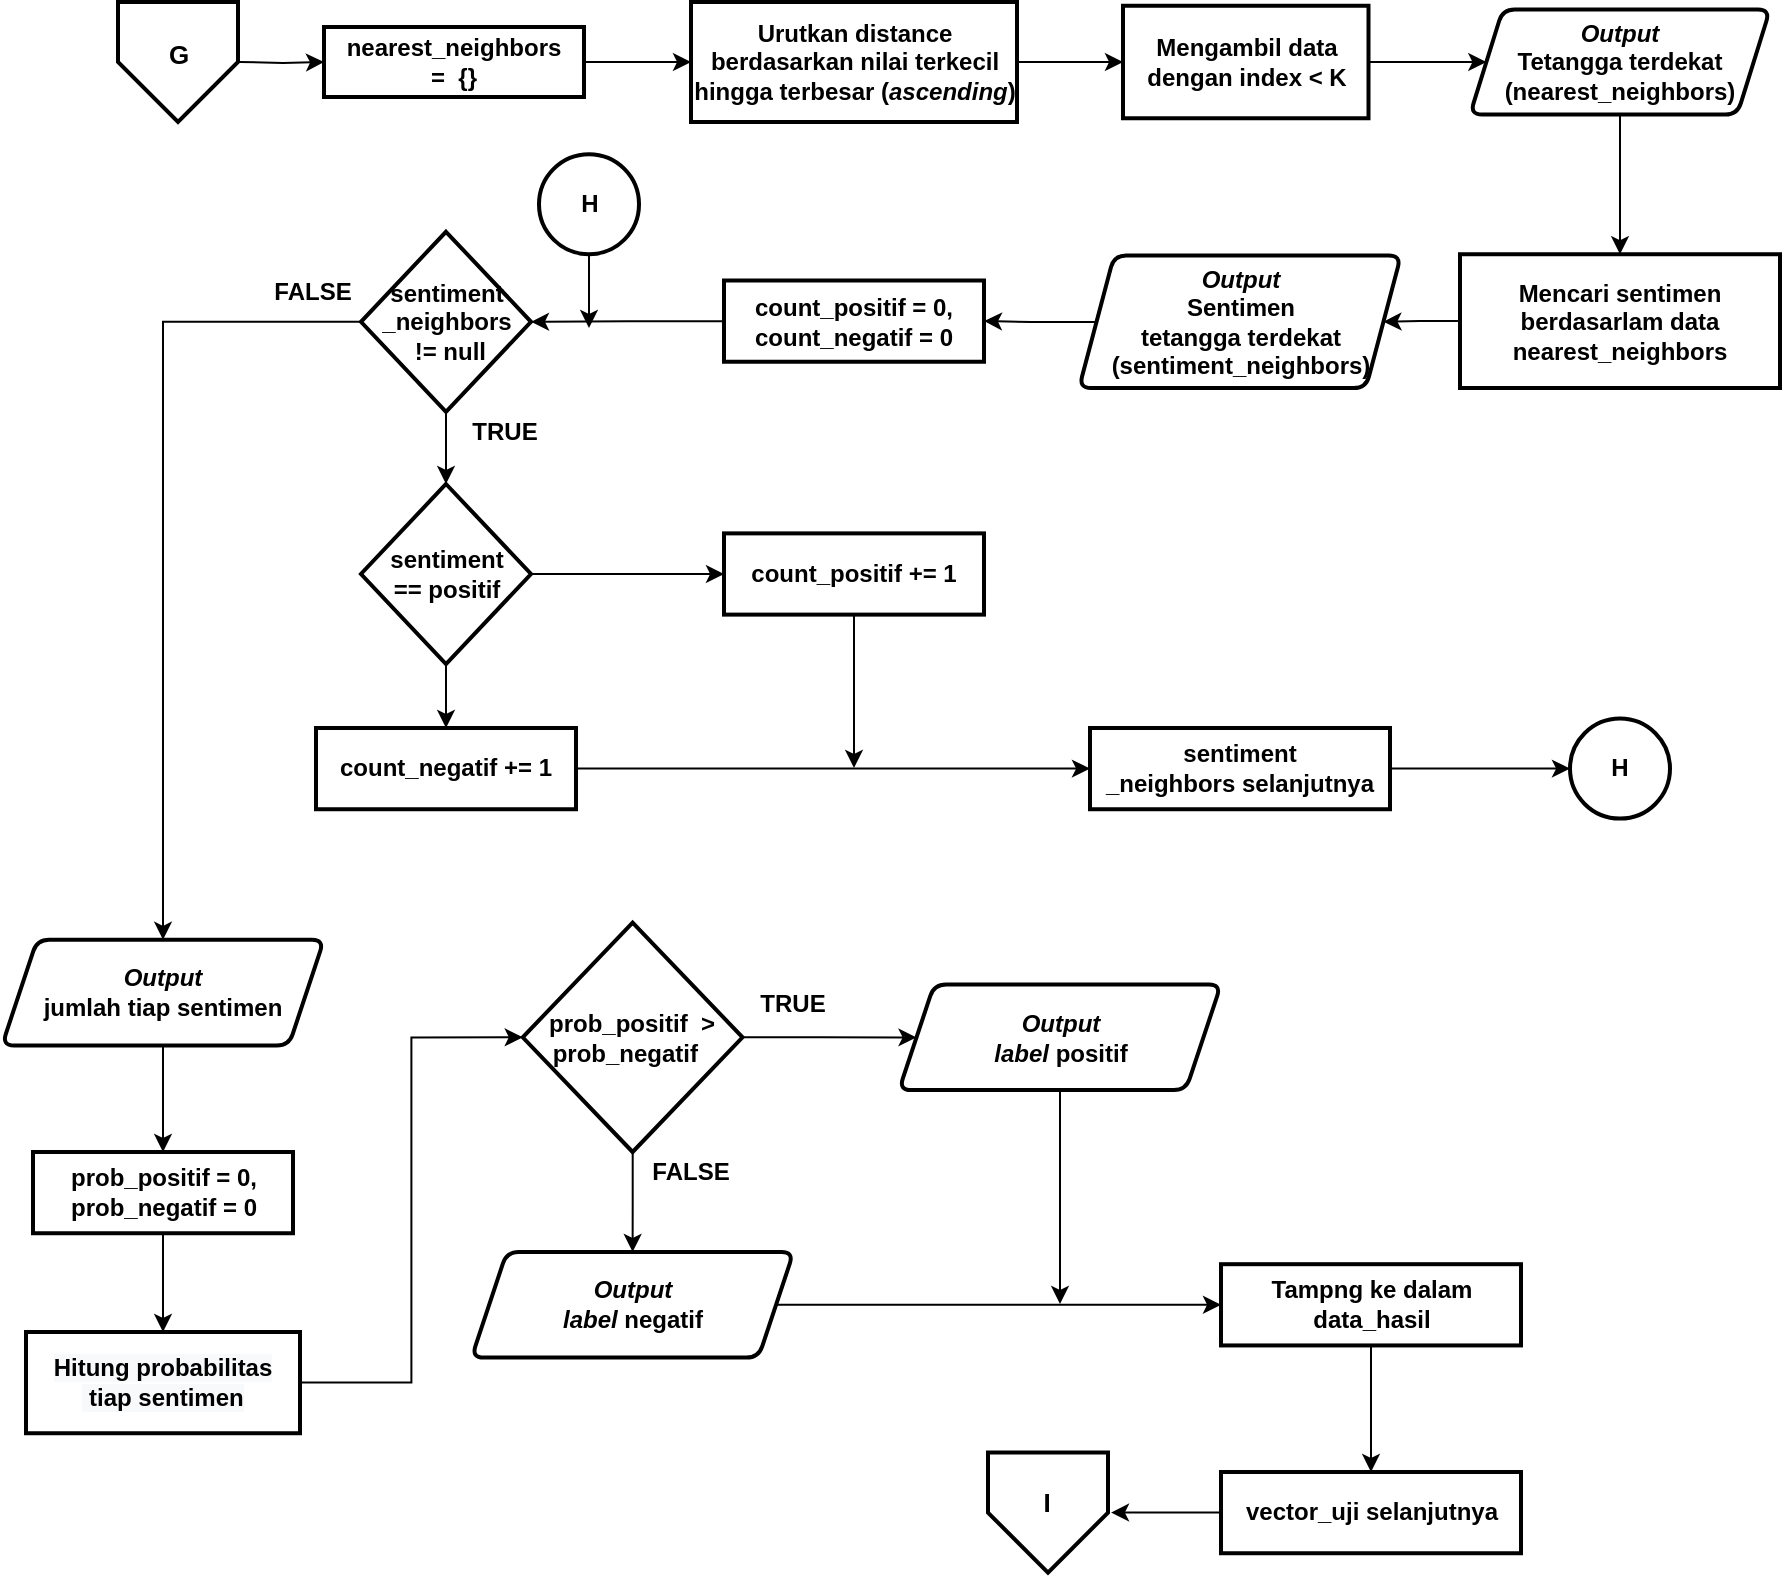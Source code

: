 <mxfile version="14.2.9" type="device"><diagram id="69oSUe1p_X5P3evOlQN-" name="Page-1"><mxGraphModel dx="1019" dy="-677" grid="1" gridSize="10" guides="1" tooltips="1" connect="1" arrows="1" fold="1" page="1" pageScale="1" pageWidth="827" pageHeight="1169" math="0" shadow="0"><root><mxCell id="0"/><mxCell id="1" parent="0"/><mxCell id="XGfh5eem-Rkpd1pJTMGg-69" style="edgeStyle=orthogonalEdgeStyle;rounded=0;orthogonalLoop=1;jettySize=auto;html=1;entryX=0;entryY=0.5;entryDx=0;entryDy=0;" parent="1" target="XGfh5eem-Rkpd1pJTMGg-68" edge="1"><mxGeometry relative="1" as="geometry"><mxPoint x="145" y="1435" as="sourcePoint"/></mxGeometry></mxCell><mxCell id="XGfh5eem-Rkpd1pJTMGg-65" style="edgeStyle=orthogonalEdgeStyle;rounded=0;orthogonalLoop=1;jettySize=auto;html=1;entryX=0;entryY=0.5;entryDx=0;entryDy=0;" parent="1" source="XGfh5eem-Rkpd1pJTMGg-62" target="XGfh5eem-Rkpd1pJTMGg-64" edge="1"><mxGeometry relative="1" as="geometry"/></mxCell><mxCell id="XGfh5eem-Rkpd1pJTMGg-62" value="Urutkan distance berdasarkan nilai terkecil hingga terbesar (&lt;i&gt;ascending&lt;/i&gt;)" style="rounded=1;whiteSpace=wrap;html=1;absoluteArcSize=1;arcSize=0;strokeWidth=2;fontStyle=1" parent="1" vertex="1"><mxGeometry x="370.5" y="1405" width="163" height="60" as="geometry"/></mxCell><mxCell id="XGfh5eem-Rkpd1pJTMGg-71" style="edgeStyle=orthogonalEdgeStyle;rounded=0;orthogonalLoop=1;jettySize=auto;html=1;entryX=0;entryY=0.5;entryDx=0;entryDy=0;" parent="1" source="XGfh5eem-Rkpd1pJTMGg-64" target="XGfh5eem-Rkpd1pJTMGg-66" edge="1"><mxGeometry relative="1" as="geometry"/></mxCell><mxCell id="XGfh5eem-Rkpd1pJTMGg-64" value="&lt;span&gt;Mengambil data dengan index &amp;lt; K&lt;/span&gt;" style="rounded=1;whiteSpace=wrap;html=1;absoluteArcSize=1;arcSize=0;strokeWidth=2;fontStyle=1" parent="1" vertex="1"><mxGeometry x="586.5" y="1406.88" width="122.75" height="56.25" as="geometry"/></mxCell><mxCell id="XGfh5eem-Rkpd1pJTMGg-77" style="edgeStyle=orthogonalEdgeStyle;rounded=0;orthogonalLoop=1;jettySize=auto;html=1;entryX=0.5;entryY=0;entryDx=0;entryDy=0;" parent="1" source="XGfh5eem-Rkpd1pJTMGg-66" target="XGfh5eem-Rkpd1pJTMGg-74" edge="1"><mxGeometry relative="1" as="geometry"/></mxCell><mxCell id="XGfh5eem-Rkpd1pJTMGg-66" value="&lt;i&gt;Output&lt;/i&gt;&lt;br&gt;Tetangga terdekat&lt;br&gt;(nearest_neighbors)" style="shape=parallelogram;html=1;strokeWidth=2;perimeter=parallelogramPerimeter;whiteSpace=wrap;rounded=1;arcSize=12;size=0.109;fontStyle=1" parent="1" vertex="1"><mxGeometry x="760" y="1408.76" width="150" height="52.5" as="geometry"/></mxCell><mxCell id="XGfh5eem-Rkpd1pJTMGg-70" style="edgeStyle=orthogonalEdgeStyle;rounded=0;orthogonalLoop=1;jettySize=auto;html=1;entryX=0;entryY=0.5;entryDx=0;entryDy=0;" parent="1" source="XGfh5eem-Rkpd1pJTMGg-68" target="XGfh5eem-Rkpd1pJTMGg-62" edge="1"><mxGeometry relative="1" as="geometry"/></mxCell><mxCell id="XGfh5eem-Rkpd1pJTMGg-68" value="nearest_neighbors&lt;br&gt;&lt;span&gt;=&amp;nbsp; {}&lt;/span&gt;" style="rounded=1;whiteSpace=wrap;html=1;absoluteArcSize=1;arcSize=0;strokeWidth=2;fontStyle=1" parent="1" vertex="1"><mxGeometry x="187" y="1417.5" width="130" height="35" as="geometry"/></mxCell><mxCell id="XGfh5eem-Rkpd1pJTMGg-82" style="edgeStyle=orthogonalEdgeStyle;rounded=0;orthogonalLoop=1;jettySize=auto;html=1;entryX=1;entryY=0.5;entryDx=0;entryDy=0;" parent="1" source="XGfh5eem-Rkpd1pJTMGg-74" target="XGfh5eem-Rkpd1pJTMGg-81" edge="1"><mxGeometry relative="1" as="geometry"/></mxCell><mxCell id="XGfh5eem-Rkpd1pJTMGg-74" value="Mencari sentimen&lt;br&gt;berdasarlam data nearest_neighbors" style="rounded=1;whiteSpace=wrap;html=1;absoluteArcSize=1;arcSize=0;strokeWidth=2;fontStyle=1" parent="1" vertex="1"><mxGeometry x="755" y="1531.12" width="160" height="66.88" as="geometry"/></mxCell><mxCell id="XGfh5eem-Rkpd1pJTMGg-84" style="edgeStyle=orthogonalEdgeStyle;rounded=0;orthogonalLoop=1;jettySize=auto;html=1;entryX=1;entryY=0.5;entryDx=0;entryDy=0;" parent="1" source="XGfh5eem-Rkpd1pJTMGg-81" target="XGfh5eem-Rkpd1pJTMGg-83" edge="1"><mxGeometry relative="1" as="geometry"/></mxCell><mxCell id="XGfh5eem-Rkpd1pJTMGg-81" value="&lt;i&gt;Output&lt;/i&gt;&lt;br&gt;Sentimen &lt;br&gt;tetangga terdekat&lt;br&gt;(sentiment_neighbors)" style="shape=parallelogram;html=1;strokeWidth=2;perimeter=parallelogramPerimeter;whiteSpace=wrap;rounded=1;arcSize=12;size=0.109;fontStyle=1" parent="1" vertex="1"><mxGeometry x="564.5" y="1531.75" width="161" height="66.25" as="geometry"/></mxCell><mxCell id="XGfh5eem-Rkpd1pJTMGg-86" style="edgeStyle=orthogonalEdgeStyle;rounded=0;orthogonalLoop=1;jettySize=auto;html=1;" parent="1" source="XGfh5eem-Rkpd1pJTMGg-83" target="XGfh5eem-Rkpd1pJTMGg-85" edge="1"><mxGeometry relative="1" as="geometry"/></mxCell><mxCell id="XGfh5eem-Rkpd1pJTMGg-83" value="count_positif = 0,&lt;br&gt;&lt;span style=&quot;font-size: 12px&quot;&gt;count_negatif = 0&lt;/span&gt;" style="rounded=1;whiteSpace=wrap;html=1;absoluteArcSize=1;arcSize=0;strokeWidth=2;fontStyle=1" parent="1" vertex="1"><mxGeometry x="387" y="1544.25" width="130" height="40.62" as="geometry"/></mxCell><mxCell id="XGfh5eem-Rkpd1pJTMGg-89" style="edgeStyle=orthogonalEdgeStyle;rounded=0;orthogonalLoop=1;jettySize=auto;html=1;entryX=0.5;entryY=0;entryDx=0;entryDy=0;entryPerimeter=0;" parent="1" source="XGfh5eem-Rkpd1pJTMGg-85" target="XGfh5eem-Rkpd1pJTMGg-87" edge="1"><mxGeometry relative="1" as="geometry"/></mxCell><mxCell id="XGfh5eem-Rkpd1pJTMGg-118" style="edgeStyle=orthogonalEdgeStyle;rounded=0;orthogonalLoop=1;jettySize=auto;html=1;entryX=0.5;entryY=0;entryDx=0;entryDy=0;" parent="1" source="XGfh5eem-Rkpd1pJTMGg-85" target="XGfh5eem-Rkpd1pJTMGg-117" edge="1"><mxGeometry relative="1" as="geometry"/></mxCell><mxCell id="XGfh5eem-Rkpd1pJTMGg-85" value="&lt;span style=&quot;font-size: 12px&quot;&gt;sentiment&lt;br&gt;_neighbors&lt;br&gt;&lt;/span&gt;&lt;b&gt;&amp;nbsp;!= null&lt;/b&gt;" style="strokeWidth=2;html=1;shape=mxgraph.flowchart.decision;whiteSpace=wrap;fontStyle=1" parent="1" vertex="1"><mxGeometry x="205.5" y="1519.88" width="85" height="90" as="geometry"/></mxCell><mxCell id="XGfh5eem-Rkpd1pJTMGg-95" style="edgeStyle=orthogonalEdgeStyle;rounded=0;orthogonalLoop=1;jettySize=auto;html=1;entryX=0;entryY=0.5;entryDx=0;entryDy=0;" parent="1" source="XGfh5eem-Rkpd1pJTMGg-87" target="XGfh5eem-Rkpd1pJTMGg-91" edge="1"><mxGeometry relative="1" as="geometry"/></mxCell><mxCell id="XGfh5eem-Rkpd1pJTMGg-97" style="edgeStyle=orthogonalEdgeStyle;rounded=0;orthogonalLoop=1;jettySize=auto;html=1;entryX=0.5;entryY=0;entryDx=0;entryDy=0;" parent="1" source="XGfh5eem-Rkpd1pJTMGg-87" target="XGfh5eem-Rkpd1pJTMGg-93" edge="1"><mxGeometry relative="1" as="geometry"/></mxCell><mxCell id="XGfh5eem-Rkpd1pJTMGg-87" value="&lt;span style=&quot;font-size: 12px&quot;&gt;sentiment&lt;br&gt;== positif&lt;br&gt;&lt;/span&gt;" style="strokeWidth=2;html=1;shape=mxgraph.flowchart.decision;whiteSpace=wrap;fontStyle=1" parent="1" vertex="1"><mxGeometry x="205.5" y="1646" width="85" height="90" as="geometry"/></mxCell><mxCell id="XGfh5eem-Rkpd1pJTMGg-101" style="edgeStyle=orthogonalEdgeStyle;rounded=0;orthogonalLoop=1;jettySize=auto;html=1;" parent="1" source="XGfh5eem-Rkpd1pJTMGg-91" edge="1"><mxGeometry relative="1" as="geometry"><mxPoint x="452" y="1788" as="targetPoint"/></mxGeometry></mxCell><mxCell id="XGfh5eem-Rkpd1pJTMGg-91" value="count_positif += 1" style="rounded=1;whiteSpace=wrap;html=1;absoluteArcSize=1;arcSize=0;strokeWidth=2;fontStyle=1" parent="1" vertex="1"><mxGeometry x="387" y="1670.69" width="130" height="40.62" as="geometry"/></mxCell><mxCell id="XGfh5eem-Rkpd1pJTMGg-99" style="edgeStyle=orthogonalEdgeStyle;rounded=0;orthogonalLoop=1;jettySize=auto;html=1;entryX=0;entryY=0.5;entryDx=0;entryDy=0;" parent="1" source="XGfh5eem-Rkpd1pJTMGg-93" target="XGfh5eem-Rkpd1pJTMGg-100" edge="1"><mxGeometry relative="1" as="geometry"><mxPoint x="560" y="1788.31" as="targetPoint"/></mxGeometry></mxCell><mxCell id="XGfh5eem-Rkpd1pJTMGg-93" value="count_negatif += 1" style="rounded=1;whiteSpace=wrap;html=1;absoluteArcSize=1;arcSize=0;strokeWidth=2;fontStyle=1" parent="1" vertex="1"><mxGeometry x="183" y="1768" width="130" height="40.62" as="geometry"/></mxCell><mxCell id="XGfh5eem-Rkpd1pJTMGg-103" style="edgeStyle=orthogonalEdgeStyle;rounded=0;orthogonalLoop=1;jettySize=auto;html=1;entryX=0;entryY=0.5;entryDx=0;entryDy=0;entryPerimeter=0;" parent="1" source="XGfh5eem-Rkpd1pJTMGg-100" target="XGfh5eem-Rkpd1pJTMGg-102" edge="1"><mxGeometry relative="1" as="geometry"/></mxCell><mxCell id="XGfh5eem-Rkpd1pJTMGg-100" value="sentiment&lt;br&gt;_neighbors selanjutnya" style="rounded=1;whiteSpace=wrap;html=1;absoluteArcSize=1;arcSize=0;strokeWidth=2;fontStyle=1" parent="1" vertex="1"><mxGeometry x="570" y="1768" width="150" height="40.62" as="geometry"/></mxCell><mxCell id="XGfh5eem-Rkpd1pJTMGg-102" value="H" style="strokeWidth=2;html=1;shape=mxgraph.flowchart.start_2;whiteSpace=wrap;fontStyle=1" parent="1" vertex="1"><mxGeometry x="810" y="1763.31" width="50" height="50" as="geometry"/></mxCell><mxCell id="XGfh5eem-Rkpd1pJTMGg-110" style="edgeStyle=orthogonalEdgeStyle;rounded=0;orthogonalLoop=1;jettySize=auto;html=1;" parent="1" source="XGfh5eem-Rkpd1pJTMGg-108" edge="1"><mxGeometry relative="1" as="geometry"><mxPoint x="319.5" y="1568" as="targetPoint"/></mxGeometry></mxCell><mxCell id="XGfh5eem-Rkpd1pJTMGg-108" value="H" style="strokeWidth=2;html=1;shape=mxgraph.flowchart.start_2;whiteSpace=wrap;fontStyle=1" parent="1" vertex="1"><mxGeometry x="294.5" y="1481.12" width="50" height="50" as="geometry"/></mxCell><mxCell id="XGfh5eem-Rkpd1pJTMGg-133" style="edgeStyle=orthogonalEdgeStyle;rounded=0;orthogonalLoop=1;jettySize=auto;html=1;" parent="1" source="XGfh5eem-Rkpd1pJTMGg-113" target="XGfh5eem-Rkpd1pJTMGg-114" edge="1"><mxGeometry relative="1" as="geometry"/></mxCell><mxCell id="XGfh5eem-Rkpd1pJTMGg-113" value="prob_positif = 0,&lt;br&gt;&lt;span style=&quot;font-size: 12px&quot;&gt;prob_negatif = 0&lt;/span&gt;" style="rounded=1;whiteSpace=wrap;html=1;absoluteArcSize=1;arcSize=0;strokeWidth=2;fontStyle=1" parent="1" vertex="1"><mxGeometry x="41.5" y="1980" width="130" height="40.62" as="geometry"/></mxCell><mxCell id="XGfh5eem-Rkpd1pJTMGg-123" style="edgeStyle=orthogonalEdgeStyle;rounded=0;orthogonalLoop=1;jettySize=auto;html=1;entryX=0;entryY=0.5;entryDx=0;entryDy=0;entryPerimeter=0;" parent="1" source="XGfh5eem-Rkpd1pJTMGg-114" target="XGfh5eem-Rkpd1pJTMGg-122" edge="1"><mxGeometry relative="1" as="geometry"/></mxCell><mxCell id="XGfh5eem-Rkpd1pJTMGg-114" value="&lt;span style=&quot;color: rgb(0 , 0 , 0) ; font-family: &amp;#34;helvetica&amp;#34; ; font-size: 12px ; font-style: normal ; font-weight: 700 ; letter-spacing: normal ; text-align: center ; text-indent: 0px ; text-transform: none ; word-spacing: 0px ; background-color: rgb(248 , 249 , 250) ; display: inline ; float: none&quot;&gt;Hitung probabilitas&lt;br&gt;&amp;nbsp;tiap sentimen&lt;br&gt;&lt;/span&gt;" style="rounded=1;whiteSpace=wrap;html=1;absoluteArcSize=1;arcSize=0;strokeWidth=2;fontStyle=1" parent="1" vertex="1"><mxGeometry x="38" y="2070" width="137" height="50.62" as="geometry"/></mxCell><mxCell id="XGfh5eem-Rkpd1pJTMGg-132" style="edgeStyle=orthogonalEdgeStyle;rounded=0;orthogonalLoop=1;jettySize=auto;html=1;entryX=0.5;entryY=0;entryDx=0;entryDy=0;" parent="1" source="XGfh5eem-Rkpd1pJTMGg-117" target="XGfh5eem-Rkpd1pJTMGg-113" edge="1"><mxGeometry relative="1" as="geometry"/></mxCell><mxCell id="XGfh5eem-Rkpd1pJTMGg-117" value="&lt;i&gt;Output&lt;/i&gt;&lt;br&gt;jumlah tiap sentimen" style="shape=parallelogram;html=1;strokeWidth=2;perimeter=parallelogramPerimeter;whiteSpace=wrap;rounded=1;arcSize=12;size=0.109;fontStyle=1" parent="1" vertex="1"><mxGeometry x="26" y="1873.9" width="161" height="52.81" as="geometry"/></mxCell><mxCell id="XGfh5eem-Rkpd1pJTMGg-120" value="FALSE" style="text;html=1;align=center;verticalAlign=middle;resizable=0;points=[];autosize=1;fontStyle=1" parent="1" vertex="1"><mxGeometry x="155.5" y="1540" width="50" height="20" as="geometry"/></mxCell><mxCell id="XGfh5eem-Rkpd1pJTMGg-121" value="TRUE" style="text;html=1;align=center;verticalAlign=middle;resizable=0;points=[];autosize=1;fontStyle=1" parent="1" vertex="1"><mxGeometry x="252" y="1609.88" width="50" height="20" as="geometry"/></mxCell><mxCell id="XGfh5eem-Rkpd1pJTMGg-129" style="edgeStyle=orthogonalEdgeStyle;rounded=0;orthogonalLoop=1;jettySize=auto;html=1;" parent="1" source="XGfh5eem-Rkpd1pJTMGg-122" target="XGfh5eem-Rkpd1pJTMGg-128" edge="1"><mxGeometry relative="1" as="geometry"/></mxCell><mxCell id="XGfh5eem-Rkpd1pJTMGg-131" style="edgeStyle=orthogonalEdgeStyle;rounded=0;orthogonalLoop=1;jettySize=auto;html=1;entryX=0.5;entryY=0;entryDx=0;entryDy=0;" parent="1" source="XGfh5eem-Rkpd1pJTMGg-122" target="XGfh5eem-Rkpd1pJTMGg-130" edge="1"><mxGeometry relative="1" as="geometry"/></mxCell><mxCell id="XGfh5eem-Rkpd1pJTMGg-122" value="prob_positif&amp;nbsp; &amp;gt; prob_negatif&amp;nbsp;&amp;nbsp;&lt;span style=&quot;font-size: 12px&quot;&gt;&lt;br&gt;&lt;/span&gt;" style="strokeWidth=2;html=1;shape=mxgraph.flowchart.decision;whiteSpace=wrap;fontStyle=1" parent="1" vertex="1"><mxGeometry x="286.37" y="1865.31" width="109.88" height="114.69" as="geometry"/></mxCell><mxCell id="XGfh5eem-Rkpd1pJTMGg-140" style="edgeStyle=orthogonalEdgeStyle;rounded=0;orthogonalLoop=1;jettySize=auto;html=1;exitX=0.5;exitY=1;exitDx=0;exitDy=0;" parent="1" source="XGfh5eem-Rkpd1pJTMGg-128" edge="1"><mxGeometry relative="1" as="geometry"><mxPoint x="555" y="2056" as="targetPoint"/><mxPoint x="555" y="1945.06" as="sourcePoint"/></mxGeometry></mxCell><mxCell id="XGfh5eem-Rkpd1pJTMGg-128" value="&lt;i&gt;Output&lt;/i&gt;&lt;br&gt;&lt;i&gt;label &lt;/i&gt;positif" style="shape=parallelogram;html=1;strokeWidth=2;perimeter=parallelogramPerimeter;whiteSpace=wrap;rounded=1;arcSize=12;size=0.109;fontStyle=1" parent="1" vertex="1"><mxGeometry x="474.5" y="1896.25" width="161" height="52.81" as="geometry"/></mxCell><mxCell id="XGfh5eem-Rkpd1pJTMGg-138" style="edgeStyle=orthogonalEdgeStyle;rounded=0;orthogonalLoop=1;jettySize=auto;html=1;entryX=0;entryY=0.5;entryDx=0;entryDy=0;" parent="1" source="XGfh5eem-Rkpd1pJTMGg-130" target="XGfh5eem-Rkpd1pJTMGg-137" edge="1"><mxGeometry relative="1" as="geometry"/></mxCell><mxCell id="XGfh5eem-Rkpd1pJTMGg-130" value="&lt;i&gt;Output&lt;/i&gt;&lt;br&gt;&lt;i&gt;label &lt;/i&gt;negatif" style="shape=parallelogram;html=1;strokeWidth=2;perimeter=parallelogramPerimeter;whiteSpace=wrap;rounded=1;arcSize=12;size=0.109;fontStyle=1" parent="1" vertex="1"><mxGeometry x="260.81" y="2030.0" width="161" height="52.81" as="geometry"/></mxCell><mxCell id="XGfh5eem-Rkpd1pJTMGg-144" style="edgeStyle=orthogonalEdgeStyle;rounded=0;orthogonalLoop=1;jettySize=auto;html=1;" parent="1" source="XGfh5eem-Rkpd1pJTMGg-137" target="XGfh5eem-Rkpd1pJTMGg-141" edge="1"><mxGeometry relative="1" as="geometry"/></mxCell><mxCell id="XGfh5eem-Rkpd1pJTMGg-137" value="Tampng ke dalam&lt;br&gt;data_hasil" style="rounded=1;whiteSpace=wrap;html=1;absoluteArcSize=1;arcSize=0;strokeWidth=2;fontStyle=1" parent="1" vertex="1"><mxGeometry x="635.5" y="2036.1" width="150" height="40.62" as="geometry"/></mxCell><mxCell id="XGfh5eem-Rkpd1pJTMGg-145" style="edgeStyle=orthogonalEdgeStyle;rounded=0;orthogonalLoop=1;jettySize=auto;html=1;entryX=1;entryY=0.5;entryDx=0;entryDy=0;entryPerimeter=0;" parent="1" source="XGfh5eem-Rkpd1pJTMGg-141" edge="1"><mxGeometry relative="1" as="geometry"><mxPoint x="580.5" y="2160.31" as="targetPoint"/></mxGeometry></mxCell><mxCell id="XGfh5eem-Rkpd1pJTMGg-141" value="vector_uji selanjutnya" style="rounded=1;whiteSpace=wrap;html=1;absoluteArcSize=1;arcSize=0;strokeWidth=2;fontStyle=1" parent="1" vertex="1"><mxGeometry x="635.5" y="2140" width="150" height="40.62" as="geometry"/></mxCell><mxCell id="1AiR7JMittFYeBEdXY1J-1" value="FALSE" style="text;html=1;align=center;verticalAlign=middle;resizable=0;points=[];autosize=1;fontStyle=1" parent="1" vertex="1"><mxGeometry x="344.5" y="1980" width="50" height="20" as="geometry"/></mxCell><mxCell id="1AiR7JMittFYeBEdXY1J-2" value="TRUE" style="text;html=1;align=center;verticalAlign=middle;resizable=0;points=[];autosize=1;fontStyle=1" parent="1" vertex="1"><mxGeometry x="396.25" y="1896.25" width="50" height="20" as="geometry"/></mxCell><mxCell id="khf5v-8uD17y8hGM0tup-6" value="" style="verticalLabelPosition=bottom;verticalAlign=top;html=1;shape=offPageConnector;rounded=0;size=0.5;strokeWidth=2;" parent="1" vertex="1"><mxGeometry x="84" y="1405.01" width="60" height="60" as="geometry"/></mxCell><mxCell id="khf5v-8uD17y8hGM0tup-7" value="G" style="text;html=1;align=center;verticalAlign=middle;resizable=0;points=[];autosize=1;fontStyle=1;fontSize=13;" parent="1" vertex="1"><mxGeometry x="99" y="1421.26" width="30" height="20" as="geometry"/></mxCell><mxCell id="khf5v-8uD17y8hGM0tup-8" value="" style="verticalLabelPosition=bottom;verticalAlign=top;html=1;shape=offPageConnector;rounded=0;size=0.5;strokeWidth=2;" parent="1" vertex="1"><mxGeometry x="519" y="2130.31" width="60" height="60" as="geometry"/></mxCell><mxCell id="khf5v-8uD17y8hGM0tup-9" value="&lt;span style=&quot;font-size: 13px;&quot;&gt;I&lt;/span&gt;" style="text;html=1;align=center;verticalAlign=middle;resizable=0;points=[];autosize=1;fontStyle=1;fontSize=13;" parent="1" vertex="1"><mxGeometry x="537.75" y="2145.31" width="20" height="20" as="geometry"/></mxCell></root></mxGraphModel></diagram></mxfile>